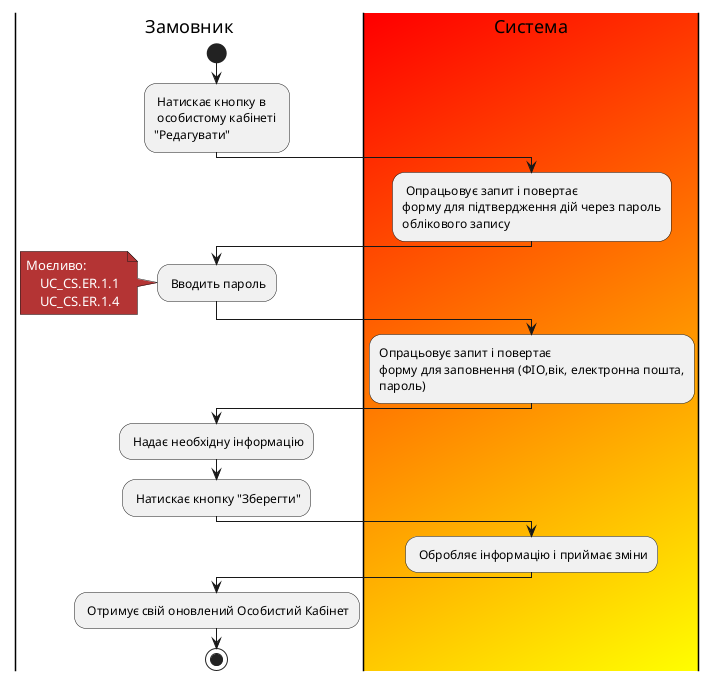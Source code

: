 @startuml
skinparam ArchimateBackgroundColor #ffffff
skinparam	shadowing false
skinparam Note {
	BackgroundColor #B43434
	FontColor #ffffff
}
|Замовник|

start


: Натискає кнопку в\n особистому кабінеті \n"Редагувати";

|#Red/Yellow|Система| 
: Опрацьовує запит і повертає 
форму для підтвердження дій через пароль
облікового запису;

|Замовник|
: Вводить пароль;
note left
Моєливо:
    UC_CS.ER.1.1 
    UC_CS.ER.1.4 
end note

|#Red/Yellow|Система|
:Опрацьовує запит і повертає 
форму для заповнення (ФІО,вік, електронна пошта,
пароль); 


|Замовник|
: Надає необхідну інформацію;
: Натискає кнопку "Зберегти";

|#Red/Yellow|Система| 
: Обробляє інформацію і приймає зміни;

|Замовник|
: Отримує свій оновлений Особистий Кабінет;

stop;


@enduml
